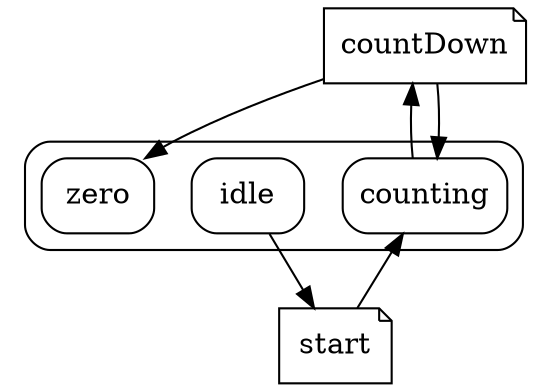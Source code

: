 digraph {subgraph "cluster_"{ stateTree__case_counting [shape=box, style=rounded, label="counting"]; stateTree__case_idle [shape=box, style=rounded, label="idle"]; stateTree__case_zero [shape=box, style=rounded, label="zero"]; label=""; style=rounded; labeljust=l; }msgLabel__countDown [shape=note, label="countDown"]; stateTree__case_counting -> msgLabel__countDown; msgLabel__countDown -> stateTree__case_counting; msgLabel__countDown -> stateTree__case_zero; msgLabel__start [shape=note, label="start"]; stateTree__case_idle -> msgLabel__start; msgLabel__start -> stateTree__case_counting; }
